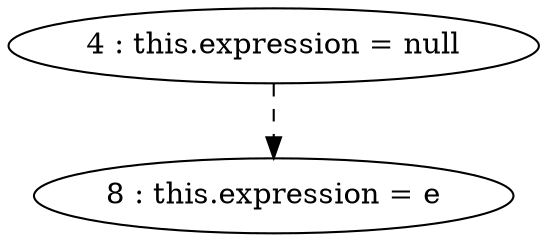 digraph G {
"4 : this.expression = null"
"4 : this.expression = null" -> "8 : this.expression = e" [style=dashed]
"8 : this.expression = e"
}